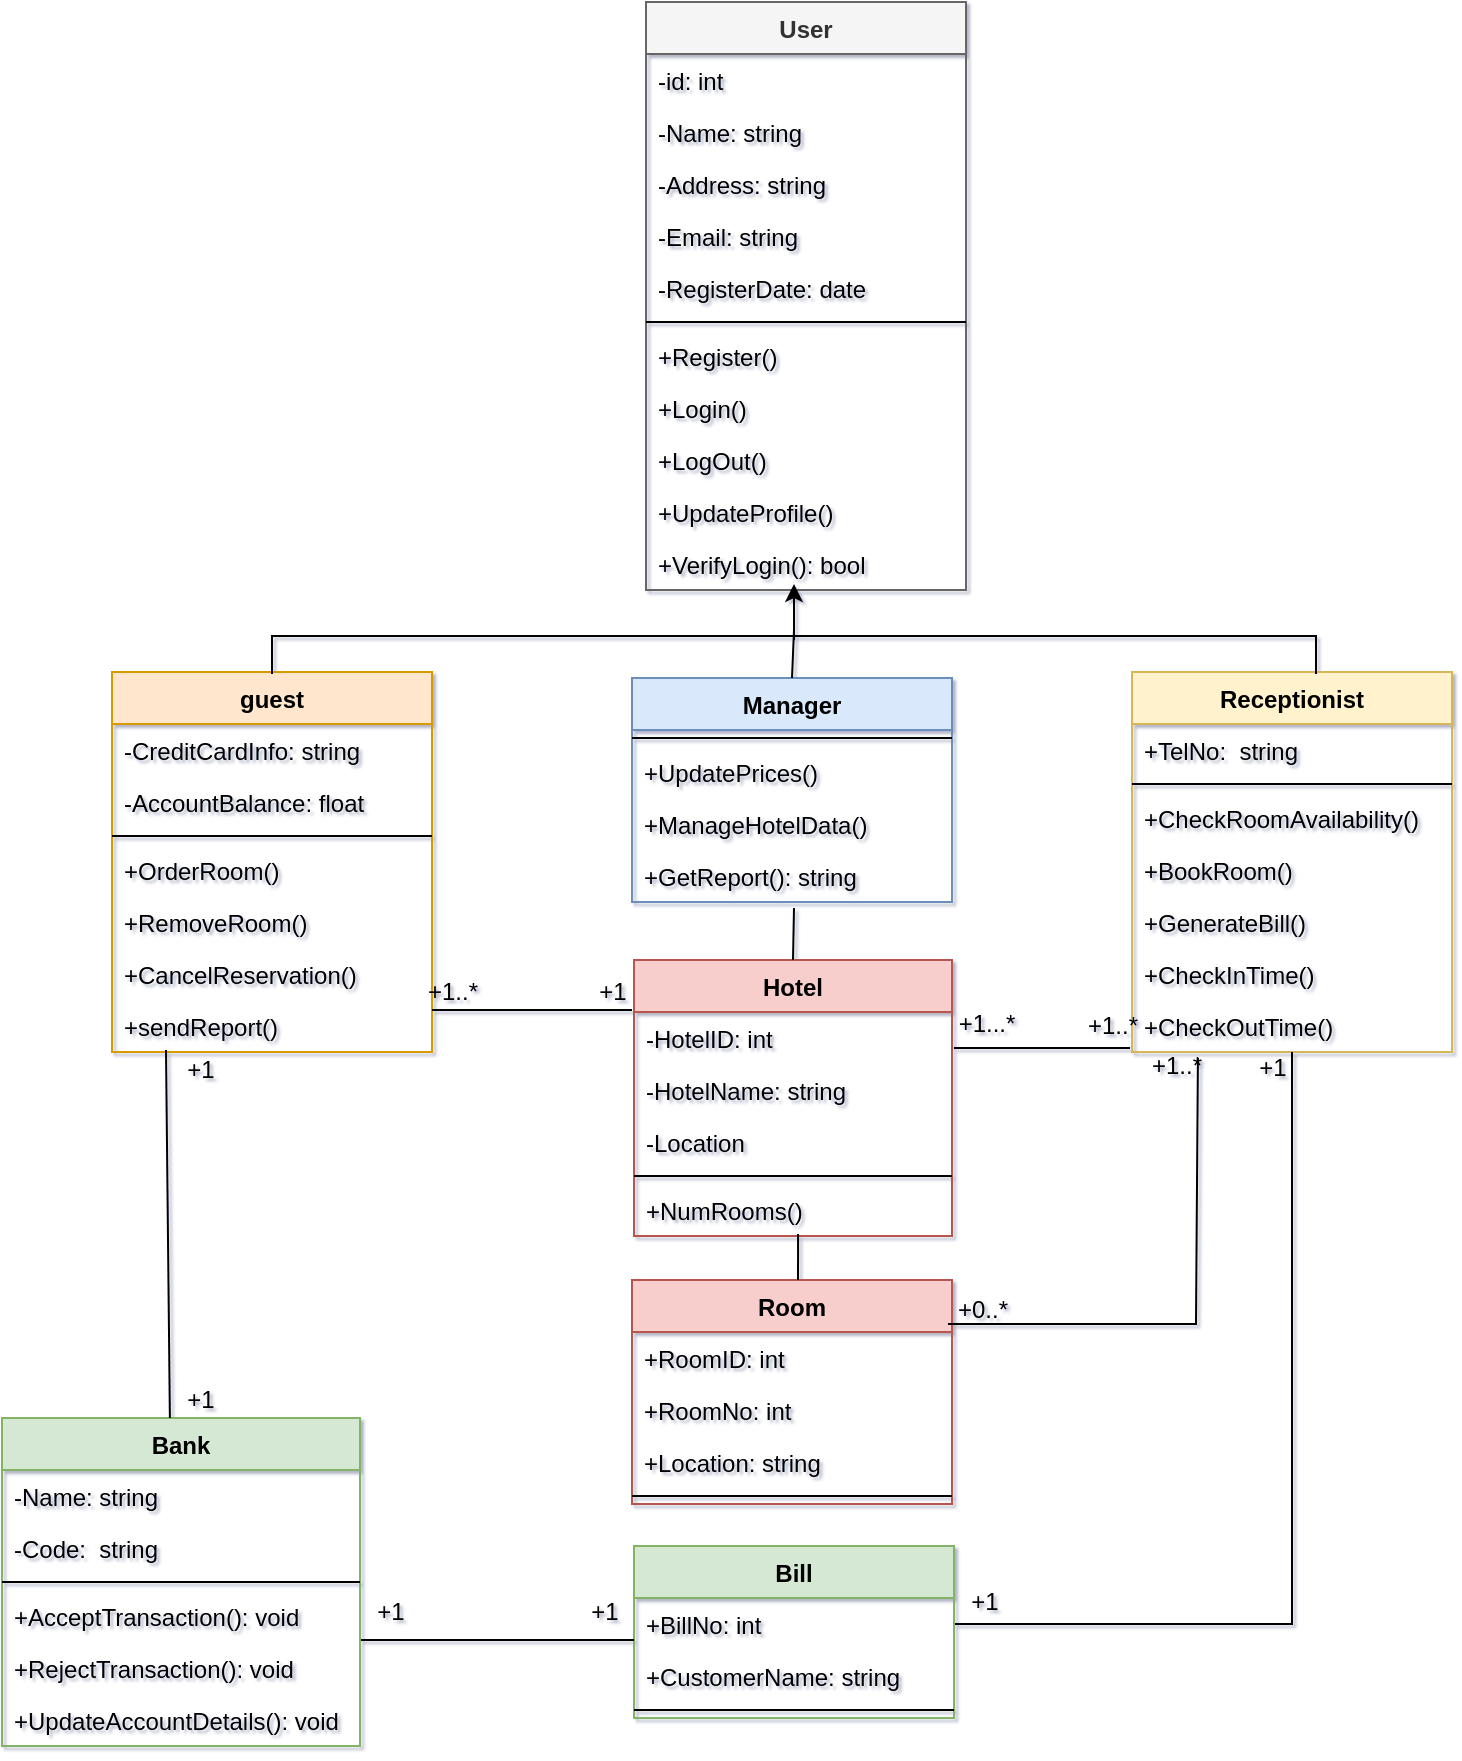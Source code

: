 <mxfile version="16.1.2" type="github">
  <diagram id="C5RBs43oDa-KdzZeNtuy" name="Page-1">
    <mxGraphModel dx="1720" dy="1316" grid="0" gridSize="10" guides="1" tooltips="1" connect="0" arrows="1" fold="1" page="0" pageScale="1" pageWidth="827" pageHeight="1169" background="none" math="0" shadow="1">
      <root>
        <mxCell id="WIyWlLk6GJQsqaUBKTNV-0" />
        <mxCell id="WIyWlLk6GJQsqaUBKTNV-1" parent="WIyWlLk6GJQsqaUBKTNV-0" />
        <mxCell id="Q7qjtp1x8WxKevpJag3L-6" value="Manager" style="swimlane;fontStyle=1;align=center;verticalAlign=top;childLayout=stackLayout;horizontal=1;startSize=26;horizontalStack=0;resizeParent=1;resizeParentMax=0;resizeLast=0;collapsible=1;marginBottom=0;fillColor=#dae8fc;strokeColor=#6c8ebf;" parent="WIyWlLk6GJQsqaUBKTNV-1" vertex="1">
          <mxGeometry x="280" y="-87" width="160" height="112" as="geometry" />
        </mxCell>
        <mxCell id="Q7qjtp1x8WxKevpJag3L-8" value="" style="line;strokeWidth=1;fillColor=none;align=left;verticalAlign=middle;spacingTop=-1;spacingLeft=3;spacingRight=3;rotatable=0;labelPosition=right;points=[];portConstraint=eastwest;" parent="Q7qjtp1x8WxKevpJag3L-6" vertex="1">
          <mxGeometry y="26" width="160" height="8" as="geometry" />
        </mxCell>
        <mxCell id="MbUpZIQPNQZBRhVj-hbv-45" value="+UpdatePrices()" style="text;strokeColor=none;fillColor=none;align=left;verticalAlign=top;spacingLeft=4;spacingRight=4;overflow=hidden;rotatable=0;points=[[0,0.5],[1,0.5]];portConstraint=eastwest;" parent="Q7qjtp1x8WxKevpJag3L-6" vertex="1">
          <mxGeometry y="34" width="160" height="26" as="geometry" />
        </mxCell>
        <mxCell id="MbUpZIQPNQZBRhVj-hbv-46" value="+ManageHotelData()" style="text;strokeColor=none;fillColor=none;align=left;verticalAlign=top;spacingLeft=4;spacingRight=4;overflow=hidden;rotatable=0;points=[[0,0.5],[1,0.5]];portConstraint=eastwest;" parent="Q7qjtp1x8WxKevpJag3L-6" vertex="1">
          <mxGeometry y="60" width="160" height="26" as="geometry" />
        </mxCell>
        <mxCell id="MbUpZIQPNQZBRhVj-hbv-29" value="+GetReport(): string" style="text;strokeColor=none;fillColor=none;align=left;verticalAlign=top;spacingLeft=4;spacingRight=4;overflow=hidden;rotatable=0;points=[[0,0.5],[1,0.5]];portConstraint=eastwest;" parent="Q7qjtp1x8WxKevpJag3L-6" vertex="1">
          <mxGeometry y="86" width="160" height="26" as="geometry" />
        </mxCell>
        <mxCell id="Q7qjtp1x8WxKevpJag3L-10" value="guest" style="swimlane;fontStyle=1;align=center;verticalAlign=top;childLayout=stackLayout;horizontal=1;startSize=26;horizontalStack=0;resizeParent=1;resizeParentMax=0;resizeLast=0;collapsible=1;marginBottom=0;fillColor=#ffe6cc;strokeColor=#d79b00;" parent="WIyWlLk6GJQsqaUBKTNV-1" vertex="1">
          <mxGeometry x="20" y="-90" width="160" height="190" as="geometry" />
        </mxCell>
        <mxCell id="Q7qjtp1x8WxKevpJag3L-21" value="-CreditCardInfo: string" style="text;strokeColor=none;fillColor=none;align=left;verticalAlign=top;spacingLeft=4;spacingRight=4;overflow=hidden;rotatable=0;points=[[0,0.5],[1,0.5]];portConstraint=eastwest;" parent="Q7qjtp1x8WxKevpJag3L-10" vertex="1">
          <mxGeometry y="26" width="160" height="26" as="geometry" />
        </mxCell>
        <mxCell id="Q7qjtp1x8WxKevpJag3L-20" value="-AccountBalance: float" style="text;strokeColor=none;fillColor=none;align=left;verticalAlign=top;spacingLeft=4;spacingRight=4;overflow=hidden;rotatable=0;points=[[0,0.5],[1,0.5]];portConstraint=eastwest;" parent="Q7qjtp1x8WxKevpJag3L-10" vertex="1">
          <mxGeometry y="52" width="160" height="26" as="geometry" />
        </mxCell>
        <mxCell id="Q7qjtp1x8WxKevpJag3L-12" value="" style="line;strokeWidth=1;fillColor=none;align=left;verticalAlign=middle;spacingTop=-1;spacingLeft=3;spacingRight=3;rotatable=0;labelPosition=right;points=[];portConstraint=eastwest;" parent="Q7qjtp1x8WxKevpJag3L-10" vertex="1">
          <mxGeometry y="78" width="160" height="8" as="geometry" />
        </mxCell>
        <mxCell id="Q7qjtp1x8WxKevpJag3L-22" value="+OrderRoom()" style="text;strokeColor=none;fillColor=none;align=left;verticalAlign=top;spacingLeft=4;spacingRight=4;overflow=hidden;rotatable=0;points=[[0,0.5],[1,0.5]];portConstraint=eastwest;" parent="Q7qjtp1x8WxKevpJag3L-10" vertex="1">
          <mxGeometry y="86" width="160" height="26" as="geometry" />
        </mxCell>
        <mxCell id="Q7qjtp1x8WxKevpJag3L-23" value="+RemoveRoom()" style="text;strokeColor=none;fillColor=none;align=left;verticalAlign=top;spacingLeft=4;spacingRight=4;overflow=hidden;rotatable=0;points=[[0,0.5],[1,0.5]];portConstraint=eastwest;" parent="Q7qjtp1x8WxKevpJag3L-10" vertex="1">
          <mxGeometry y="112" width="160" height="26" as="geometry" />
        </mxCell>
        <mxCell id="MbUpZIQPNQZBRhVj-hbv-28" value="+CancelReservation()" style="text;strokeColor=none;fillColor=none;align=left;verticalAlign=top;spacingLeft=4;spacingRight=4;overflow=hidden;rotatable=0;points=[[0,0.5],[1,0.5]];portConstraint=eastwest;" parent="Q7qjtp1x8WxKevpJag3L-10" vertex="1">
          <mxGeometry y="138" width="160" height="26" as="geometry" />
        </mxCell>
        <mxCell id="MbUpZIQPNQZBRhVj-hbv-42" value="+sendReport()" style="text;strokeColor=none;fillColor=none;align=left;verticalAlign=top;spacingLeft=4;spacingRight=4;overflow=hidden;rotatable=0;points=[[0,0.5],[1,0.5]];portConstraint=eastwest;" parent="Q7qjtp1x8WxKevpJag3L-10" vertex="1">
          <mxGeometry y="164" width="160" height="26" as="geometry" />
        </mxCell>
        <mxCell id="T5A34cYK0QaYjGAUa2mt-9" value="Room" style="swimlane;fontStyle=1;align=center;verticalAlign=top;childLayout=stackLayout;horizontal=1;startSize=26;horizontalStack=0;resizeParent=1;resizeParentMax=0;resizeLast=0;collapsible=1;marginBottom=0;fillColor=#f8cecc;strokeColor=#b85450;" parent="WIyWlLk6GJQsqaUBKTNV-1" vertex="1">
          <mxGeometry x="280" y="214" width="160" height="112" as="geometry" />
        </mxCell>
        <mxCell id="MbUpZIQPNQZBRhVj-hbv-49" value="+RoomID: int" style="text;strokeColor=none;fillColor=none;align=left;verticalAlign=top;spacingLeft=4;spacingRight=4;overflow=hidden;rotatable=0;points=[[0,0.5],[1,0.5]];portConstraint=eastwest;" parent="T5A34cYK0QaYjGAUa2mt-9" vertex="1">
          <mxGeometry y="26" width="160" height="26" as="geometry" />
        </mxCell>
        <mxCell id="T5A34cYK0QaYjGAUa2mt-10" value="+RoomNo: int" style="text;strokeColor=none;fillColor=none;align=left;verticalAlign=top;spacingLeft=4;spacingRight=4;overflow=hidden;rotatable=0;points=[[0,0.5],[1,0.5]];portConstraint=eastwest;" parent="T5A34cYK0QaYjGAUa2mt-9" vertex="1">
          <mxGeometry y="52" width="160" height="26" as="geometry" />
        </mxCell>
        <mxCell id="T5A34cYK0QaYjGAUa2mt-13" value="+Location: string" style="text;strokeColor=none;fillColor=none;align=left;verticalAlign=top;spacingLeft=4;spacingRight=4;overflow=hidden;rotatable=0;points=[[0,0.5],[1,0.5]];portConstraint=eastwest;" parent="T5A34cYK0QaYjGAUa2mt-9" vertex="1">
          <mxGeometry y="78" width="160" height="26" as="geometry" />
        </mxCell>
        <mxCell id="T5A34cYK0QaYjGAUa2mt-11" value="" style="line;strokeWidth=1;fillColor=none;align=left;verticalAlign=middle;spacingTop=-1;spacingLeft=3;spacingRight=3;rotatable=0;labelPosition=right;points=[];portConstraint=eastwest;" parent="T5A34cYK0QaYjGAUa2mt-9" vertex="1">
          <mxGeometry y="104" width="160" height="8" as="geometry" />
        </mxCell>
        <mxCell id="T5A34cYK0QaYjGAUa2mt-14" value="Receptionist" style="swimlane;fontStyle=1;align=center;verticalAlign=top;childLayout=stackLayout;horizontal=1;startSize=26;horizontalStack=0;resizeParent=1;resizeParentMax=0;resizeLast=0;collapsible=1;marginBottom=0;fillColor=#fff2cc;strokeColor=#d6b656;" parent="WIyWlLk6GJQsqaUBKTNV-1" vertex="1">
          <mxGeometry x="530" y="-90" width="160" height="190" as="geometry" />
        </mxCell>
        <mxCell id="T5A34cYK0QaYjGAUa2mt-19" value="+TelNo:  string" style="text;strokeColor=none;fillColor=none;align=left;verticalAlign=top;spacingLeft=4;spacingRight=4;overflow=hidden;rotatable=0;points=[[0,0.5],[1,0.5]];portConstraint=eastwest;" parent="T5A34cYK0QaYjGAUa2mt-14" vertex="1">
          <mxGeometry y="26" width="160" height="26" as="geometry" />
        </mxCell>
        <mxCell id="T5A34cYK0QaYjGAUa2mt-16" value="" style="line;strokeWidth=1;fillColor=none;align=left;verticalAlign=middle;spacingTop=-1;spacingLeft=3;spacingRight=3;rotatable=0;labelPosition=right;points=[];portConstraint=eastwest;" parent="T5A34cYK0QaYjGAUa2mt-14" vertex="1">
          <mxGeometry y="52" width="160" height="8" as="geometry" />
        </mxCell>
        <mxCell id="T5A34cYK0QaYjGAUa2mt-17" value="+CheckRoomAvailability()" style="text;strokeColor=none;fillColor=none;align=left;verticalAlign=top;spacingLeft=4;spacingRight=4;overflow=hidden;rotatable=0;points=[[0,0.5],[1,0.5]];portConstraint=eastwest;" parent="T5A34cYK0QaYjGAUa2mt-14" vertex="1">
          <mxGeometry y="60" width="160" height="26" as="geometry" />
        </mxCell>
        <mxCell id="T5A34cYK0QaYjGAUa2mt-21" value="+BookRoom()" style="text;strokeColor=none;fillColor=none;align=left;verticalAlign=top;spacingLeft=4;spacingRight=4;overflow=hidden;rotatable=0;points=[[0,0.5],[1,0.5]];portConstraint=eastwest;" parent="T5A34cYK0QaYjGAUa2mt-14" vertex="1">
          <mxGeometry y="86" width="160" height="26" as="geometry" />
        </mxCell>
        <mxCell id="T5A34cYK0QaYjGAUa2mt-37" value="+GenerateBill()" style="text;strokeColor=none;fillColor=none;align=left;verticalAlign=top;spacingLeft=4;spacingRight=4;overflow=hidden;rotatable=0;points=[[0,0.5],[1,0.5]];portConstraint=eastwest;" parent="T5A34cYK0QaYjGAUa2mt-14" vertex="1">
          <mxGeometry y="112" width="160" height="26" as="geometry" />
        </mxCell>
        <mxCell id="MbUpZIQPNQZBRhVj-hbv-41" value="+CheckInTime()" style="text;strokeColor=none;fillColor=none;align=left;verticalAlign=top;spacingLeft=4;spacingRight=4;overflow=hidden;rotatable=0;points=[[0,0.5],[1,0.5]];portConstraint=eastwest;" parent="T5A34cYK0QaYjGAUa2mt-14" vertex="1">
          <mxGeometry y="138" width="160" height="26" as="geometry" />
        </mxCell>
        <mxCell id="MbUpZIQPNQZBRhVj-hbv-40" value="+CheckOutTime()" style="text;strokeColor=none;fillColor=none;align=left;verticalAlign=top;spacingLeft=4;spacingRight=4;overflow=hidden;rotatable=0;points=[[0,0.5],[1,0.5]];portConstraint=eastwest;" parent="T5A34cYK0QaYjGAUa2mt-14" vertex="1">
          <mxGeometry y="164" width="160" height="26" as="geometry" />
        </mxCell>
        <mxCell id="T5A34cYK0QaYjGAUa2mt-29" value="" style="endArrow=none;html=1;rounded=0;exitX=1;exitY=0.5;exitDx=0;exitDy=0;" parent="WIyWlLk6GJQsqaUBKTNV-1" source="T5A34cYK0QaYjGAUa2mt-31" edge="1">
          <mxGeometry width="50" height="50" relative="1" as="geometry">
            <mxPoint x="828" y="210" as="sourcePoint" />
            <mxPoint x="610" y="100" as="targetPoint" />
            <Array as="points">
              <mxPoint x="610" y="386" />
            </Array>
          </mxGeometry>
        </mxCell>
        <mxCell id="T5A34cYK0QaYjGAUa2mt-30" value="Bill" style="swimlane;fontStyle=1;align=center;verticalAlign=top;childLayout=stackLayout;horizontal=1;startSize=26;horizontalStack=0;resizeParent=1;resizeParentMax=0;resizeLast=0;collapsible=1;marginBottom=0;fillColor=#d5e8d4;strokeColor=#82b366;" parent="WIyWlLk6GJQsqaUBKTNV-1" vertex="1">
          <mxGeometry x="281" y="347" width="160" height="86" as="geometry" />
        </mxCell>
        <mxCell id="T5A34cYK0QaYjGAUa2mt-31" value="+BillNo: int" style="text;strokeColor=none;fillColor=none;align=left;verticalAlign=top;spacingLeft=4;spacingRight=4;overflow=hidden;rotatable=0;points=[[0,0.5],[1,0.5]];portConstraint=eastwest;" parent="T5A34cYK0QaYjGAUa2mt-30" vertex="1">
          <mxGeometry y="26" width="160" height="26" as="geometry" />
        </mxCell>
        <mxCell id="T5A34cYK0QaYjGAUa2mt-34" value="+CustomerName: string" style="text;strokeColor=none;fillColor=none;align=left;verticalAlign=top;spacingLeft=4;spacingRight=4;overflow=hidden;rotatable=0;points=[[0,0.5],[1,0.5]];portConstraint=eastwest;" parent="T5A34cYK0QaYjGAUa2mt-30" vertex="1">
          <mxGeometry y="52" width="160" height="26" as="geometry" />
        </mxCell>
        <mxCell id="T5A34cYK0QaYjGAUa2mt-32" value="" style="line;strokeWidth=1;fillColor=none;align=left;verticalAlign=middle;spacingTop=-1;spacingLeft=3;spacingRight=3;rotatable=0;labelPosition=right;points=[];portConstraint=eastwest;" parent="T5A34cYK0QaYjGAUa2mt-30" vertex="1">
          <mxGeometry y="78" width="160" height="8" as="geometry" />
        </mxCell>
        <mxCell id="T5A34cYK0QaYjGAUa2mt-35" value="" style="endArrow=none;html=1;rounded=0;entryX=0;entryY=0.808;entryDx=0;entryDy=0;entryPerimeter=0;exitX=1;exitY=0.962;exitDx=0;exitDy=0;exitPerimeter=0;" parent="WIyWlLk6GJQsqaUBKTNV-1" source="MbUpZIQPNQZBRhVj-hbv-13" target="T5A34cYK0QaYjGAUa2mt-31" edge="1">
          <mxGeometry width="50" height="50" relative="1" as="geometry">
            <mxPoint x="100" y="335" as="sourcePoint" />
            <mxPoint x="580" y="280" as="targetPoint" />
            <Array as="points" />
          </mxGeometry>
        </mxCell>
        <mxCell id="T5A34cYK0QaYjGAUa2mt-38" value="" style="endArrow=none;html=1;rounded=0;exitX=0.206;exitY=1.115;exitDx=0;exitDy=0;exitPerimeter=0;" parent="WIyWlLk6GJQsqaUBKTNV-1" source="MbUpZIQPNQZBRhVj-hbv-40" edge="1">
          <mxGeometry width="50" height="50" relative="1" as="geometry">
            <mxPoint x="562" y="145" as="sourcePoint" />
            <mxPoint x="438" y="236" as="targetPoint" />
            <Array as="points">
              <mxPoint x="562" y="236" />
            </Array>
          </mxGeometry>
        </mxCell>
        <mxCell id="T5A34cYK0QaYjGAUa2mt-43" value="+1" style="text;html=1;align=center;verticalAlign=middle;resizable=0;points=[];autosize=1;strokeColor=none;fillColor=none;" parent="WIyWlLk6GJQsqaUBKTNV-1" vertex="1">
          <mxGeometry x="144" y="370" width="30" height="20" as="geometry" />
        </mxCell>
        <mxCell id="T5A34cYK0QaYjGAUa2mt-44" value="+1" style="text;html=1;align=center;verticalAlign=middle;resizable=0;points=[];autosize=1;strokeColor=none;fillColor=none;" parent="WIyWlLk6GJQsqaUBKTNV-1" vertex="1">
          <mxGeometry x="251" y="370" width="30" height="20" as="geometry" />
        </mxCell>
        <mxCell id="T5A34cYK0QaYjGAUa2mt-46" value="+1" style="text;html=1;align=center;verticalAlign=middle;resizable=0;points=[];autosize=1;strokeColor=none;fillColor=none;" parent="WIyWlLk6GJQsqaUBKTNV-1" vertex="1">
          <mxGeometry x="585" y="98" width="30" height="20" as="geometry" />
        </mxCell>
        <mxCell id="T5A34cYK0QaYjGAUa2mt-47" value="+0..*" style="text;html=1;align=center;verticalAlign=middle;resizable=0;points=[];autosize=1;strokeColor=none;fillColor=none;" parent="WIyWlLk6GJQsqaUBKTNV-1" vertex="1">
          <mxGeometry x="435" y="219" width="40" height="20" as="geometry" />
        </mxCell>
        <mxCell id="LYXB9PWpveWqiD-qRQv--0" value="User" style="swimlane;fontStyle=1;align=center;verticalAlign=top;childLayout=stackLayout;horizontal=1;startSize=26;horizontalStack=0;resizeParent=1;resizeParentMax=0;resizeLast=0;collapsible=1;marginBottom=0;fillColor=#f5f5f5;fontColor=#333333;strokeColor=#666666;" parent="WIyWlLk6GJQsqaUBKTNV-1" vertex="1">
          <mxGeometry x="287" y="-425" width="160" height="294" as="geometry" />
        </mxCell>
        <mxCell id="LYXB9PWpveWqiD-qRQv--10" value="-id: int" style="text;strokeColor=none;fillColor=none;align=left;verticalAlign=top;spacingLeft=4;spacingRight=4;overflow=hidden;rotatable=0;points=[[0,0.5],[1,0.5]];portConstraint=eastwest;" parent="LYXB9PWpveWqiD-qRQv--0" vertex="1">
          <mxGeometry y="26" width="160" height="26" as="geometry" />
        </mxCell>
        <mxCell id="LYXB9PWpveWqiD-qRQv--1" value="-Name: string" style="text;strokeColor=none;fillColor=none;align=left;verticalAlign=top;spacingLeft=4;spacingRight=4;overflow=hidden;rotatable=0;points=[[0,0.5],[1,0.5]];portConstraint=eastwest;" parent="LYXB9PWpveWqiD-qRQv--0" vertex="1">
          <mxGeometry y="52" width="160" height="26" as="geometry" />
        </mxCell>
        <mxCell id="LYXB9PWpveWqiD-qRQv--2" value="-Address: string" style="text;strokeColor=none;fillColor=none;align=left;verticalAlign=top;spacingLeft=4;spacingRight=4;overflow=hidden;rotatable=0;points=[[0,0.5],[1,0.5]];portConstraint=eastwest;" parent="LYXB9PWpveWqiD-qRQv--0" vertex="1">
          <mxGeometry y="78" width="160" height="26" as="geometry" />
        </mxCell>
        <mxCell id="LYXB9PWpveWqiD-qRQv--3" value="-Email: string" style="text;strokeColor=none;fillColor=none;align=left;verticalAlign=top;spacingLeft=4;spacingRight=4;overflow=hidden;rotatable=0;points=[[0,0.5],[1,0.5]];portConstraint=eastwest;" parent="LYXB9PWpveWqiD-qRQv--0" vertex="1">
          <mxGeometry y="104" width="160" height="26" as="geometry" />
        </mxCell>
        <mxCell id="LYXB9PWpveWqiD-qRQv--12" value="-RegisterDate: date" style="text;strokeColor=none;fillColor=none;align=left;verticalAlign=top;spacingLeft=4;spacingRight=4;overflow=hidden;rotatable=0;points=[[0,0.5],[1,0.5]];portConstraint=eastwest;" parent="LYXB9PWpveWqiD-qRQv--0" vertex="1">
          <mxGeometry y="130" width="160" height="26" as="geometry" />
        </mxCell>
        <mxCell id="LYXB9PWpveWqiD-qRQv--6" value="" style="line;strokeWidth=1;fillColor=none;align=left;verticalAlign=middle;spacingTop=-1;spacingLeft=3;spacingRight=3;rotatable=0;labelPosition=right;points=[];portConstraint=eastwest;" parent="LYXB9PWpveWqiD-qRQv--0" vertex="1">
          <mxGeometry y="156" width="160" height="8" as="geometry" />
        </mxCell>
        <mxCell id="LYXB9PWpveWqiD-qRQv--7" value="+Register()" style="text;strokeColor=none;fillColor=none;align=left;verticalAlign=top;spacingLeft=4;spacingRight=4;overflow=hidden;rotatable=0;points=[[0,0.5],[1,0.5]];portConstraint=eastwest;" parent="LYXB9PWpveWqiD-qRQv--0" vertex="1">
          <mxGeometry y="164" width="160" height="26" as="geometry" />
        </mxCell>
        <mxCell id="LYXB9PWpveWqiD-qRQv--8" value="+Login()" style="text;strokeColor=none;fillColor=none;align=left;verticalAlign=top;spacingLeft=4;spacingRight=4;overflow=hidden;rotatable=0;points=[[0,0.5],[1,0.5]];portConstraint=eastwest;" parent="LYXB9PWpveWqiD-qRQv--0" vertex="1">
          <mxGeometry y="190" width="160" height="26" as="geometry" />
        </mxCell>
        <mxCell id="MbUpZIQPNQZBRhVj-hbv-47" value="+LogOut()" style="text;strokeColor=none;fillColor=none;align=left;verticalAlign=top;spacingLeft=4;spacingRight=4;overflow=hidden;rotatable=0;points=[[0,0.5],[1,0.5]];portConstraint=eastwest;" parent="LYXB9PWpveWqiD-qRQv--0" vertex="1">
          <mxGeometry y="216" width="160" height="26" as="geometry" />
        </mxCell>
        <mxCell id="LYXB9PWpveWqiD-qRQv--9" value="+UpdateProfile()" style="text;strokeColor=none;fillColor=none;align=left;verticalAlign=top;spacingLeft=4;spacingRight=4;overflow=hidden;rotatable=0;points=[[0,0.5],[1,0.5]];portConstraint=eastwest;" parent="LYXB9PWpveWqiD-qRQv--0" vertex="1">
          <mxGeometry y="242" width="160" height="26" as="geometry" />
        </mxCell>
        <mxCell id="LYXB9PWpveWqiD-qRQv--11" value="+VerifyLogin(): bool" style="text;strokeColor=none;fillColor=none;align=left;verticalAlign=top;spacingLeft=4;spacingRight=4;overflow=hidden;rotatable=0;points=[[0,0.5],[1,0.5]];portConstraint=eastwest;" parent="LYXB9PWpveWqiD-qRQv--0" vertex="1">
          <mxGeometry y="268" width="160" height="26" as="geometry" />
        </mxCell>
        <mxCell id="MbUpZIQPNQZBRhVj-hbv-7" value="Bank" style="swimlane;fontStyle=1;align=center;verticalAlign=top;childLayout=stackLayout;horizontal=1;startSize=26;horizontalStack=0;resizeParent=1;resizeParentMax=0;resizeLast=0;collapsible=1;marginBottom=0;fillColor=#d5e8d4;strokeColor=#82b366;" parent="WIyWlLk6GJQsqaUBKTNV-1" vertex="1">
          <mxGeometry x="-35" y="283" width="179" height="164" as="geometry" />
        </mxCell>
        <mxCell id="MbUpZIQPNQZBRhVj-hbv-9" value="-Name: string" style="text;strokeColor=none;fillColor=none;align=left;verticalAlign=top;spacingLeft=4;spacingRight=4;overflow=hidden;rotatable=0;points=[[0,0.5],[1,0.5]];portConstraint=eastwest;" parent="MbUpZIQPNQZBRhVj-hbv-7" vertex="1">
          <mxGeometry y="26" width="179" height="26" as="geometry" />
        </mxCell>
        <mxCell id="MbUpZIQPNQZBRhVj-hbv-10" value="-Code:  string" style="text;strokeColor=none;fillColor=none;align=left;verticalAlign=top;spacingLeft=4;spacingRight=4;overflow=hidden;rotatable=0;points=[[0,0.5],[1,0.5]];portConstraint=eastwest;" parent="MbUpZIQPNQZBRhVj-hbv-7" vertex="1">
          <mxGeometry y="52" width="179" height="26" as="geometry" />
        </mxCell>
        <mxCell id="MbUpZIQPNQZBRhVj-hbv-12" value="" style="line;strokeWidth=1;fillColor=none;align=left;verticalAlign=middle;spacingTop=-1;spacingLeft=3;spacingRight=3;rotatable=0;labelPosition=right;points=[];portConstraint=eastwest;" parent="MbUpZIQPNQZBRhVj-hbv-7" vertex="1">
          <mxGeometry y="78" width="179" height="8" as="geometry" />
        </mxCell>
        <mxCell id="MbUpZIQPNQZBRhVj-hbv-13" value="+AcceptTransaction(): void" style="text;strokeColor=none;fillColor=none;align=left;verticalAlign=top;spacingLeft=4;spacingRight=4;overflow=hidden;rotatable=0;points=[[0,0.5],[1,0.5]];portConstraint=eastwest;" parent="MbUpZIQPNQZBRhVj-hbv-7" vertex="1">
          <mxGeometry y="86" width="179" height="26" as="geometry" />
        </mxCell>
        <mxCell id="MbUpZIQPNQZBRhVj-hbv-14" value="+RejectTransaction(): void" style="text;strokeColor=none;fillColor=none;align=left;verticalAlign=top;spacingLeft=4;spacingRight=4;overflow=hidden;rotatable=0;points=[[0,0.5],[1,0.5]];portConstraint=eastwest;" parent="MbUpZIQPNQZBRhVj-hbv-7" vertex="1">
          <mxGeometry y="112" width="179" height="26" as="geometry" />
        </mxCell>
        <mxCell id="MbUpZIQPNQZBRhVj-hbv-15" value="+UpdateAccountDetails(): void" style="text;strokeColor=none;fillColor=none;align=left;verticalAlign=top;spacingLeft=4;spacingRight=4;overflow=hidden;rotatable=0;points=[[0,0.5],[1,0.5]];portConstraint=eastwest;" parent="MbUpZIQPNQZBRhVj-hbv-7" vertex="1">
          <mxGeometry y="138" width="179" height="26" as="geometry" />
        </mxCell>
        <mxCell id="MbUpZIQPNQZBRhVj-hbv-17" value="" style="endArrow=none;html=1;rounded=0;entryX=0.575;entryY=0.005;entryDx=0;entryDy=0;entryPerimeter=0;" parent="WIyWlLk6GJQsqaUBKTNV-1" target="T5A34cYK0QaYjGAUa2mt-14" edge="1">
          <mxGeometry width="50" height="50" relative="1" as="geometry">
            <mxPoint x="100" y="-89" as="sourcePoint" />
            <mxPoint x="640" y="-99" as="targetPoint" />
            <Array as="points">
              <mxPoint x="100" y="-108" />
              <mxPoint x="622" y="-108" />
            </Array>
          </mxGeometry>
        </mxCell>
        <mxCell id="MbUpZIQPNQZBRhVj-hbv-18" value="" style="endArrow=classic;html=1;rounded=0;" parent="WIyWlLk6GJQsqaUBKTNV-1" edge="1">
          <mxGeometry width="50" height="50" relative="1" as="geometry">
            <mxPoint x="361" y="-106" as="sourcePoint" />
            <mxPoint x="361" y="-134" as="targetPoint" />
          </mxGeometry>
        </mxCell>
        <mxCell id="MbUpZIQPNQZBRhVj-hbv-20" value="" style="endArrow=none;html=1;rounded=0;exitX=0.5;exitY=0;exitDx=0;exitDy=0;" parent="WIyWlLk6GJQsqaUBKTNV-1" source="Q7qjtp1x8WxKevpJag3L-6" edge="1">
          <mxGeometry width="50" height="50" relative="1" as="geometry">
            <mxPoint x="311" y="-56" as="sourcePoint" />
            <mxPoint x="361" y="-111" as="targetPoint" />
          </mxGeometry>
        </mxCell>
        <mxCell id="MbUpZIQPNQZBRhVj-hbv-23" value="" style="endArrow=none;html=1;rounded=0;exitX=0.469;exitY=0;exitDx=0;exitDy=0;exitPerimeter=0;" parent="WIyWlLk6GJQsqaUBKTNV-1" source="MbUpZIQPNQZBRhVj-hbv-7" edge="1">
          <mxGeometry width="50" height="50" relative="1" as="geometry">
            <mxPoint x="-77" y="186" as="sourcePoint" />
            <mxPoint x="47" y="99" as="targetPoint" />
          </mxGeometry>
        </mxCell>
        <mxCell id="MbUpZIQPNQZBRhVj-hbv-24" value="+1" style="text;html=1;align=center;verticalAlign=middle;resizable=0;points=[];autosize=1;strokeColor=none;fillColor=none;" parent="WIyWlLk6GJQsqaUBKTNV-1" vertex="1">
          <mxGeometry x="52" y="265" width="24" height="18" as="geometry" />
        </mxCell>
        <mxCell id="MbUpZIQPNQZBRhVj-hbv-25" value="+1" style="text;html=1;align=center;verticalAlign=middle;resizable=0;points=[];autosize=1;strokeColor=none;fillColor=none;" parent="WIyWlLk6GJQsqaUBKTNV-1" vertex="1">
          <mxGeometry x="52" y="100" width="24" height="18" as="geometry" />
        </mxCell>
        <mxCell id="MbUpZIQPNQZBRhVj-hbv-30" value="Hotel" style="swimlane;fontStyle=1;align=center;verticalAlign=top;childLayout=stackLayout;horizontal=1;startSize=26;horizontalStack=0;resizeParent=1;resizeParentMax=0;resizeLast=0;collapsible=1;marginBottom=0;fillColor=#f8cecc;strokeColor=#b85450;" parent="WIyWlLk6GJQsqaUBKTNV-1" vertex="1">
          <mxGeometry x="281" y="54" width="159" height="138" as="geometry" />
        </mxCell>
        <mxCell id="MbUpZIQPNQZBRhVj-hbv-48" value="-HotelID: int" style="text;strokeColor=none;fillColor=none;align=left;verticalAlign=top;spacingLeft=4;spacingRight=4;overflow=hidden;rotatable=0;points=[[0,0.5],[1,0.5]];portConstraint=eastwest;" parent="MbUpZIQPNQZBRhVj-hbv-30" vertex="1">
          <mxGeometry y="26" width="159" height="26" as="geometry" />
        </mxCell>
        <mxCell id="MbUpZIQPNQZBRhVj-hbv-31" value="-HotelName: string" style="text;strokeColor=none;fillColor=none;align=left;verticalAlign=top;spacingLeft=4;spacingRight=4;overflow=hidden;rotatable=0;points=[[0,0.5],[1,0.5]];portConstraint=eastwest;" parent="MbUpZIQPNQZBRhVj-hbv-30" vertex="1">
          <mxGeometry y="52" width="159" height="26" as="geometry" />
        </mxCell>
        <mxCell id="MbUpZIQPNQZBRhVj-hbv-32" value="-Location" style="text;strokeColor=none;fillColor=none;align=left;verticalAlign=top;spacingLeft=4;spacingRight=4;overflow=hidden;rotatable=0;points=[[0,0.5],[1,0.5]];portConstraint=eastwest;" parent="MbUpZIQPNQZBRhVj-hbv-30" vertex="1">
          <mxGeometry y="78" width="159" height="26" as="geometry" />
        </mxCell>
        <mxCell id="MbUpZIQPNQZBRhVj-hbv-33" value="" style="line;strokeWidth=1;fillColor=none;align=left;verticalAlign=middle;spacingTop=-1;spacingLeft=3;spacingRight=3;rotatable=0;labelPosition=right;points=[];portConstraint=eastwest;" parent="MbUpZIQPNQZBRhVj-hbv-30" vertex="1">
          <mxGeometry y="104" width="159" height="8" as="geometry" />
        </mxCell>
        <mxCell id="MbUpZIQPNQZBRhVj-hbv-34" value="+NumRooms()" style="text;strokeColor=none;fillColor=none;align=left;verticalAlign=top;spacingLeft=4;spacingRight=4;overflow=hidden;rotatable=0;points=[[0,0.5],[1,0.5]];portConstraint=eastwest;" parent="MbUpZIQPNQZBRhVj-hbv-30" vertex="1">
          <mxGeometry y="112" width="159" height="26" as="geometry" />
        </mxCell>
        <mxCell id="MbUpZIQPNQZBRhVj-hbv-37" value="" style="endArrow=none;html=1;rounded=0;exitX=0.5;exitY=0;exitDx=0;exitDy=0;" parent="WIyWlLk6GJQsqaUBKTNV-1" source="MbUpZIQPNQZBRhVj-hbv-30" edge="1">
          <mxGeometry width="50" height="50" relative="1" as="geometry">
            <mxPoint x="351" y="58" as="sourcePoint" />
            <mxPoint x="361" y="28" as="targetPoint" />
          </mxGeometry>
        </mxCell>
        <mxCell id="MbUpZIQPNQZBRhVj-hbv-39" value="" style="endArrow=none;html=1;rounded=0;entryX=0.516;entryY=0.962;entryDx=0;entryDy=0;entryPerimeter=0;" parent="WIyWlLk6GJQsqaUBKTNV-1" target="MbUpZIQPNQZBRhVj-hbv-34" edge="1">
          <mxGeometry width="50" height="50" relative="1" as="geometry">
            <mxPoint x="363" y="214" as="sourcePoint" />
            <mxPoint x="333" y="175" as="targetPoint" />
          </mxGeometry>
        </mxCell>
        <mxCell id="MbUpZIQPNQZBRhVj-hbv-44" value="+1" style="text;html=1;align=center;verticalAlign=middle;resizable=0;points=[];autosize=1;strokeColor=none;fillColor=none;" parent="WIyWlLk6GJQsqaUBKTNV-1" vertex="1">
          <mxGeometry x="444" y="366" width="24" height="18" as="geometry" />
        </mxCell>
        <mxCell id="MbUpZIQPNQZBRhVj-hbv-50" value="" style="endArrow=none;html=1;rounded=0;entryX=-0.006;entryY=0.923;entryDx=0;entryDy=0;entryPerimeter=0;exitX=1.006;exitY=0.692;exitDx=0;exitDy=0;exitPerimeter=0;" parent="WIyWlLk6GJQsqaUBKTNV-1" source="MbUpZIQPNQZBRhVj-hbv-48" target="MbUpZIQPNQZBRhVj-hbv-40" edge="1">
          <mxGeometry width="50" height="50" relative="1" as="geometry">
            <mxPoint x="455" y="115" as="sourcePoint" />
            <mxPoint x="505" y="65" as="targetPoint" />
          </mxGeometry>
        </mxCell>
        <mxCell id="MbUpZIQPNQZBRhVj-hbv-51" value="+1..*" style="text;html=1;align=center;verticalAlign=middle;resizable=0;points=[];autosize=1;strokeColor=none;fillColor=none;" parent="WIyWlLk6GJQsqaUBKTNV-1" vertex="1">
          <mxGeometry x="502" y="78" width="35" height="18" as="geometry" />
        </mxCell>
        <mxCell id="MbUpZIQPNQZBRhVj-hbv-52" value="+1...*" style="text;html=1;align=center;verticalAlign=middle;resizable=0;points=[];autosize=1;strokeColor=none;fillColor=none;" parent="WIyWlLk6GJQsqaUBKTNV-1" vertex="1">
          <mxGeometry x="438" y="77" width="38" height="18" as="geometry" />
        </mxCell>
        <mxCell id="MbUpZIQPNQZBRhVj-hbv-53" value="" style="endArrow=none;html=1;rounded=0;exitX=1;exitY=0.192;exitDx=0;exitDy=0;exitPerimeter=0;" parent="WIyWlLk6GJQsqaUBKTNV-1" source="MbUpZIQPNQZBRhVj-hbv-42" edge="1">
          <mxGeometry width="50" height="50" relative="1" as="geometry">
            <mxPoint x="201" y="128" as="sourcePoint" />
            <mxPoint x="280" y="79" as="targetPoint" />
          </mxGeometry>
        </mxCell>
        <mxCell id="MbUpZIQPNQZBRhVj-hbv-54" value="+1..*" style="text;html=1;align=center;verticalAlign=middle;resizable=0;points=[];autosize=1;strokeColor=none;fillColor=none;" parent="WIyWlLk6GJQsqaUBKTNV-1" vertex="1">
          <mxGeometry x="172" y="61" width="35" height="18" as="geometry" />
        </mxCell>
        <mxCell id="MbUpZIQPNQZBRhVj-hbv-55" value="+1" style="text;html=1;align=center;verticalAlign=middle;resizable=0;points=[];autosize=1;strokeColor=none;fillColor=none;" parent="WIyWlLk6GJQsqaUBKTNV-1" vertex="1">
          <mxGeometry x="258" y="61" width="24" height="18" as="geometry" />
        </mxCell>
        <mxCell id="etO9xBlgIjSrThVqvj3k-0" value="+1..*" style="text;html=1;align=center;verticalAlign=middle;resizable=0;points=[];autosize=1;strokeColor=none;fillColor=none;" vertex="1" parent="WIyWlLk6GJQsqaUBKTNV-1">
          <mxGeometry x="534" y="98" width="35" height="18" as="geometry" />
        </mxCell>
      </root>
    </mxGraphModel>
  </diagram>
</mxfile>
